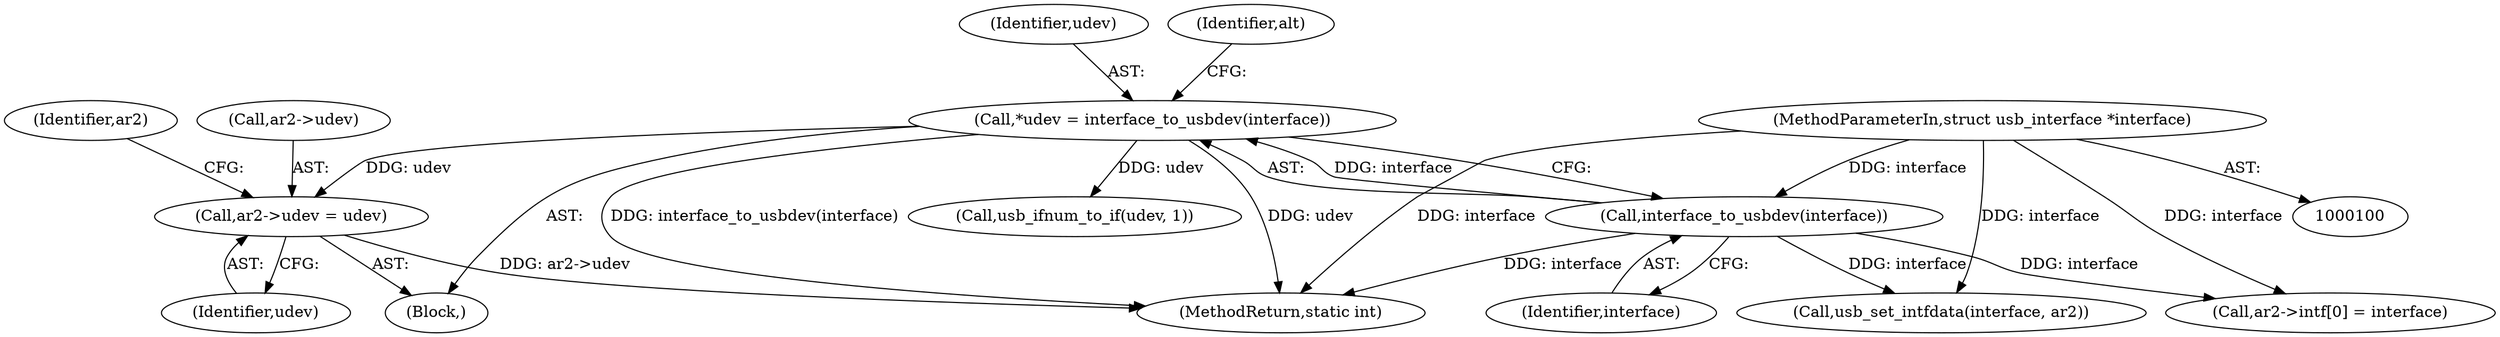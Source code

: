 digraph "0_linux_950336ba3e4a1ffd2ca60d29f6ef386dd2c7351d@pointer" {
"1000138" [label="(Call,ar2->udev = udev)"];
"1000105" [label="(Call,*udev = interface_to_usbdev(interface))"];
"1000107" [label="(Call,interface_to_usbdev(interface))"];
"1000101" [label="(MethodParameterIn,struct usb_interface *interface)"];
"1000106" [label="(Identifier,udev)"];
"1000101" [label="(MethodParameterIn,struct usb_interface *interface)"];
"1000111" [label="(Identifier,alt)"];
"1000146" [label="(Identifier,ar2)"];
"1000105" [label="(Call,*udev = interface_to_usbdev(interface))"];
"1000285" [label="(Call,usb_set_intfdata(interface, ar2))"];
"1000139" [label="(Call,ar2->udev)"];
"1000107" [label="(Call,interface_to_usbdev(interface))"];
"1000108" [label="(Identifier,interface)"];
"1000138" [label="(Call,ar2->udev = udev)"];
"1000321" [label="(MethodReturn,static int)"];
"1000170" [label="(Call,usb_ifnum_to_if(udev, 1))"];
"1000143" [label="(Call,ar2->intf[0] = interface)"];
"1000103" [label="(Block,)"];
"1000142" [label="(Identifier,udev)"];
"1000138" -> "1000103"  [label="AST: "];
"1000138" -> "1000142"  [label="CFG: "];
"1000139" -> "1000138"  [label="AST: "];
"1000142" -> "1000138"  [label="AST: "];
"1000146" -> "1000138"  [label="CFG: "];
"1000138" -> "1000321"  [label="DDG: ar2->udev"];
"1000105" -> "1000138"  [label="DDG: udev"];
"1000105" -> "1000103"  [label="AST: "];
"1000105" -> "1000107"  [label="CFG: "];
"1000106" -> "1000105"  [label="AST: "];
"1000107" -> "1000105"  [label="AST: "];
"1000111" -> "1000105"  [label="CFG: "];
"1000105" -> "1000321"  [label="DDG: interface_to_usbdev(interface)"];
"1000105" -> "1000321"  [label="DDG: udev"];
"1000107" -> "1000105"  [label="DDG: interface"];
"1000105" -> "1000170"  [label="DDG: udev"];
"1000107" -> "1000108"  [label="CFG: "];
"1000108" -> "1000107"  [label="AST: "];
"1000107" -> "1000321"  [label="DDG: interface"];
"1000101" -> "1000107"  [label="DDG: interface"];
"1000107" -> "1000143"  [label="DDG: interface"];
"1000107" -> "1000285"  [label="DDG: interface"];
"1000101" -> "1000100"  [label="AST: "];
"1000101" -> "1000321"  [label="DDG: interface"];
"1000101" -> "1000143"  [label="DDG: interface"];
"1000101" -> "1000285"  [label="DDG: interface"];
}
